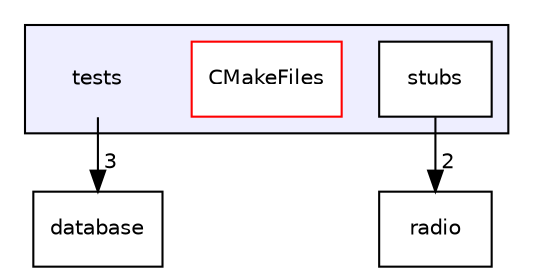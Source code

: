 digraph "tests" {
  compound=true
  node [ fontsize="10", fontname="Helvetica"];
  edge [ labelfontsize="10", labelfontname="Helvetica"];
  subgraph clusterdir_59425e443f801f1f2fd8bbe4959a3ccf {
    graph [ bgcolor="#eeeeff", pencolor="black", label="" URL="dir_59425e443f801f1f2fd8bbe4959a3ccf.html"];
    dir_59425e443f801f1f2fd8bbe4959a3ccf [shape=plaintext label="tests"];
    dir_79245f4fd45566617cf0ec7a36d916c7 [shape=box label="CMakeFiles" color="red" fillcolor="white" style="filled" URL="dir_79245f4fd45566617cf0ec7a36d916c7.html"];
    dir_cca2ba6cc60345ab42b239d70c289b2c [shape=box label="stubs" color="black" fillcolor="white" style="filled" URL="dir_cca2ba6cc60345ab42b239d70c289b2c.html"];
  }
  dir_f32c53f2c0f0ccaeb11076e30674d5f4 [shape=box label="database" URL="dir_f32c53f2c0f0ccaeb11076e30674d5f4.html"];
  dir_212b08e736d9d694db45040b806dc585 [shape=box label="radio" URL="dir_212b08e736d9d694db45040b806dc585.html"];
  dir_cca2ba6cc60345ab42b239d70c289b2c->dir_212b08e736d9d694db45040b806dc585 [headlabel="2", labeldistance=1.5 headhref="dir_000010_000004.html"];
  dir_59425e443f801f1f2fd8bbe4959a3ccf->dir_f32c53f2c0f0ccaeb11076e30674d5f4 [headlabel="3", labeldistance=1.5 headhref="dir_000005_000000.html"];
}
